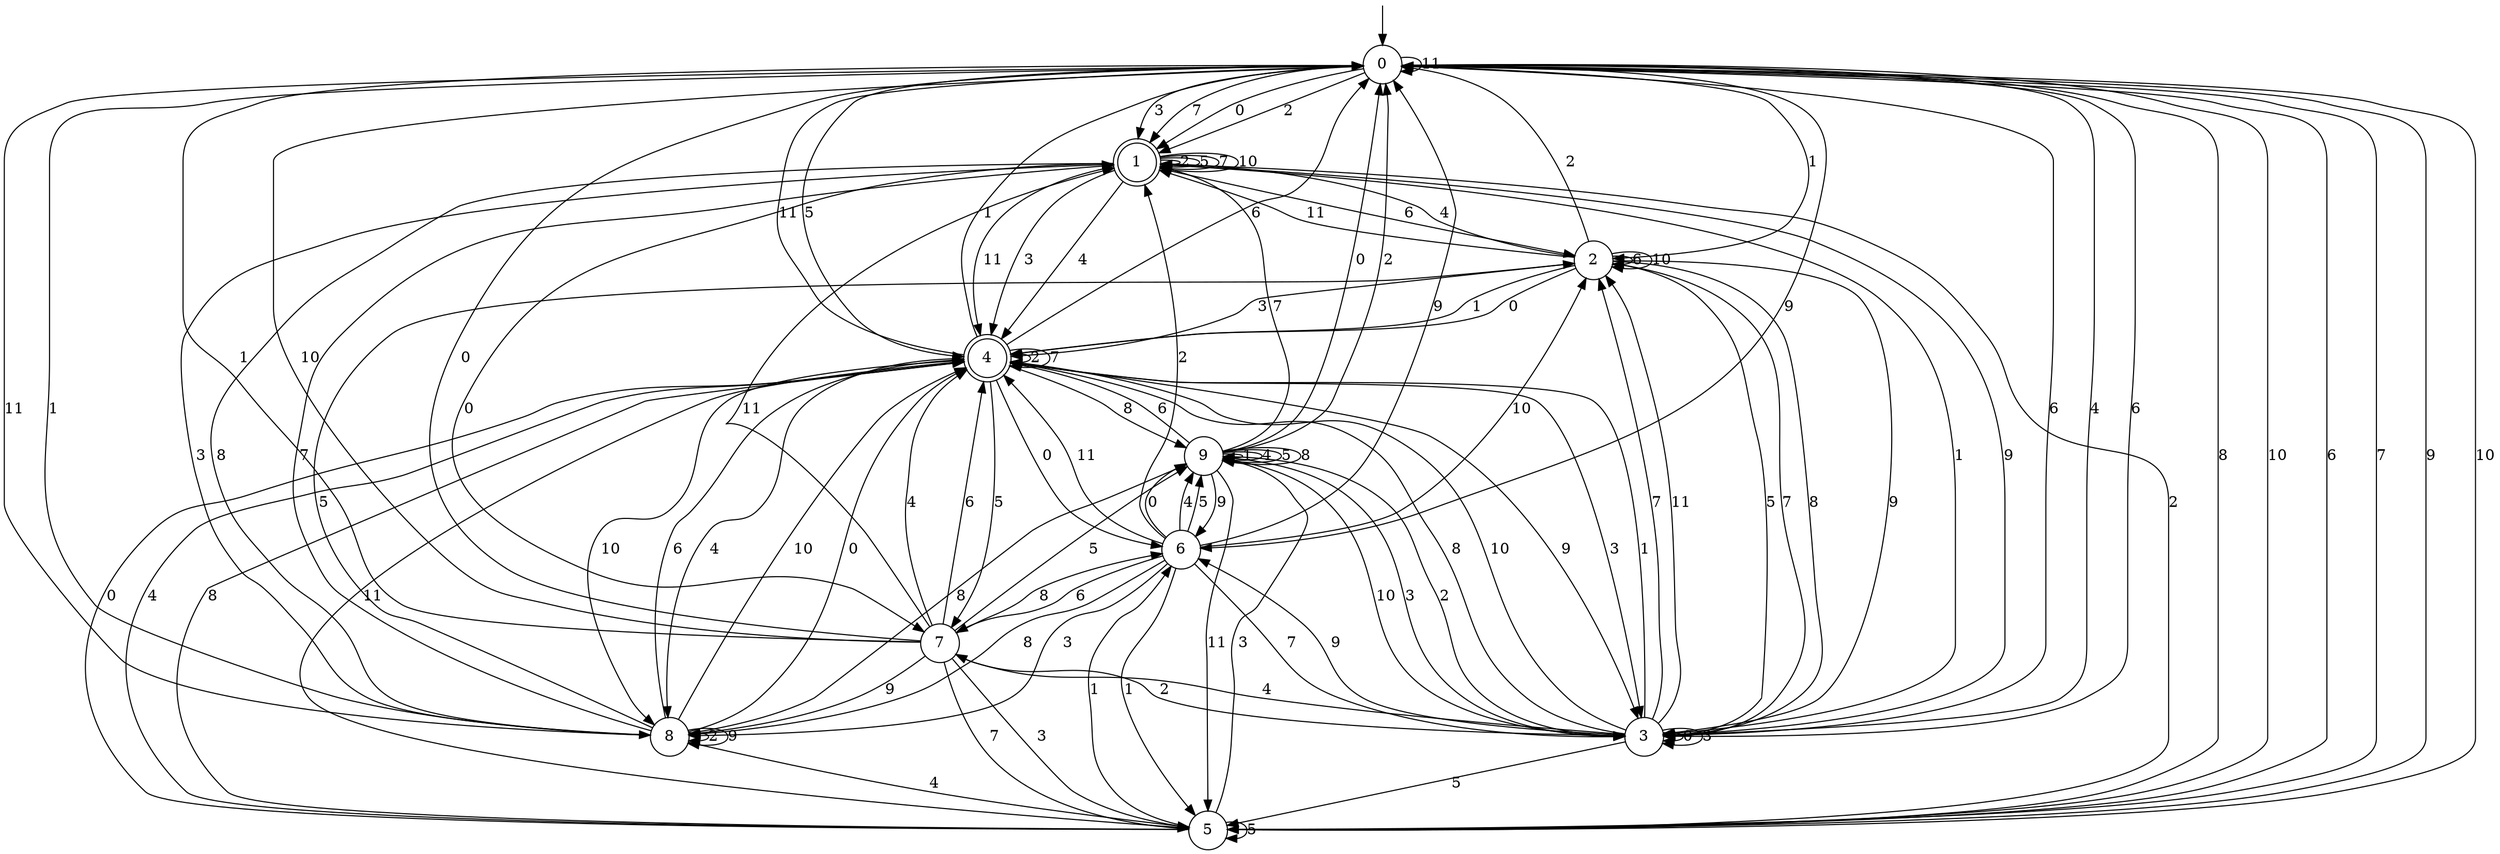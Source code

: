 digraph g {

	s0 [shape="circle" label="0"];
	s1 [shape="doublecircle" label="1"];
	s2 [shape="circle" label="2"];
	s3 [shape="circle" label="3"];
	s4 [shape="doublecircle" label="4"];
	s5 [shape="circle" label="5"];
	s6 [shape="circle" label="6"];
	s7 [shape="circle" label="7"];
	s8 [shape="circle" label="8"];
	s9 [shape="circle" label="9"];
	s0 -> s1 [label="0"];
	s0 -> s2 [label="1"];
	s0 -> s1 [label="2"];
	s0 -> s1 [label="3"];
	s0 -> s3 [label="4"];
	s0 -> s4 [label="5"];
	s0 -> s3 [label="6"];
	s0 -> s1 [label="7"];
	s0 -> s5 [label="8"];
	s0 -> s6 [label="9"];
	s0 -> s5 [label="10"];
	s0 -> s0 [label="11"];
	s1 -> s7 [label="0"];
	s1 -> s3 [label="1"];
	s1 -> s1 [label="2"];
	s1 -> s4 [label="3"];
	s1 -> s4 [label="4"];
	s1 -> s1 [label="5"];
	s1 -> s2 [label="6"];
	s1 -> s1 [label="7"];
	s1 -> s8 [label="8"];
	s1 -> s3 [label="9"];
	s1 -> s1 [label="10"];
	s1 -> s4 [label="11"];
	s2 -> s4 [label="0"];
	s2 -> s4 [label="1"];
	s2 -> s0 [label="2"];
	s2 -> s4 [label="3"];
	s2 -> s1 [label="4"];
	s2 -> s3 [label="5"];
	s2 -> s2 [label="6"];
	s2 -> s3 [label="7"];
	s2 -> s3 [label="8"];
	s2 -> s3 [label="9"];
	s2 -> s2 [label="10"];
	s2 -> s1 [label="11"];
	s3 -> s3 [label="0"];
	s3 -> s4 [label="1"];
	s3 -> s9 [label="2"];
	s3 -> s3 [label="3"];
	s3 -> s7 [label="4"];
	s3 -> s5 [label="5"];
	s3 -> s0 [label="6"];
	s3 -> s2 [label="7"];
	s3 -> s4 [label="8"];
	s3 -> s6 [label="9"];
	s3 -> s4 [label="10"];
	s3 -> s2 [label="11"];
	s4 -> s6 [label="0"];
	s4 -> s0 [label="1"];
	s4 -> s4 [label="2"];
	s4 -> s3 [label="3"];
	s4 -> s8 [label="4"];
	s4 -> s7 [label="5"];
	s4 -> s0 [label="6"];
	s4 -> s4 [label="7"];
	s4 -> s9 [label="8"];
	s4 -> s3 [label="9"];
	s4 -> s8 [label="10"];
	s4 -> s0 [label="11"];
	s5 -> s4 [label="0"];
	s5 -> s6 [label="1"];
	s5 -> s1 [label="2"];
	s5 -> s9 [label="3"];
	s5 -> s4 [label="4"];
	s5 -> s5 [label="5"];
	s5 -> s0 [label="6"];
	s5 -> s0 [label="7"];
	s5 -> s4 [label="8"];
	s5 -> s0 [label="9"];
	s5 -> s0 [label="10"];
	s5 -> s4 [label="11"];
	s6 -> s9 [label="0"];
	s6 -> s5 [label="1"];
	s6 -> s1 [label="2"];
	s6 -> s8 [label="3"];
	s6 -> s9 [label="4"];
	s6 -> s9 [label="5"];
	s6 -> s7 [label="6"];
	s6 -> s3 [label="7"];
	s6 -> s8 [label="8"];
	s6 -> s0 [label="9"];
	s6 -> s2 [label="10"];
	s6 -> s4 [label="11"];
	s7 -> s0 [label="0"];
	s7 -> s0 [label="1"];
	s7 -> s3 [label="2"];
	s7 -> s5 [label="3"];
	s7 -> s4 [label="4"];
	s7 -> s9 [label="5"];
	s7 -> s4 [label="6"];
	s7 -> s5 [label="7"];
	s7 -> s6 [label="8"];
	s7 -> s8 [label="9"];
	s7 -> s0 [label="10"];
	s7 -> s1 [label="11"];
	s8 -> s4 [label="0"];
	s8 -> s0 [label="1"];
	s8 -> s8 [label="2"];
	s8 -> s1 [label="3"];
	s8 -> s5 [label="4"];
	s8 -> s2 [label="5"];
	s8 -> s4 [label="6"];
	s8 -> s1 [label="7"];
	s8 -> s9 [label="8"];
	s8 -> s8 [label="9"];
	s8 -> s4 [label="10"];
	s8 -> s0 [label="11"];
	s9 -> s0 [label="0"];
	s9 -> s9 [label="1"];
	s9 -> s0 [label="2"];
	s9 -> s3 [label="3"];
	s9 -> s9 [label="4"];
	s9 -> s9 [label="5"];
	s9 -> s4 [label="6"];
	s9 -> s1 [label="7"];
	s9 -> s9 [label="8"];
	s9 -> s6 [label="9"];
	s9 -> s3 [label="10"];
	s9 -> s5 [label="11"];

__start0 [label="" shape="none" width="0" height="0"];
__start0 -> s0;

}
